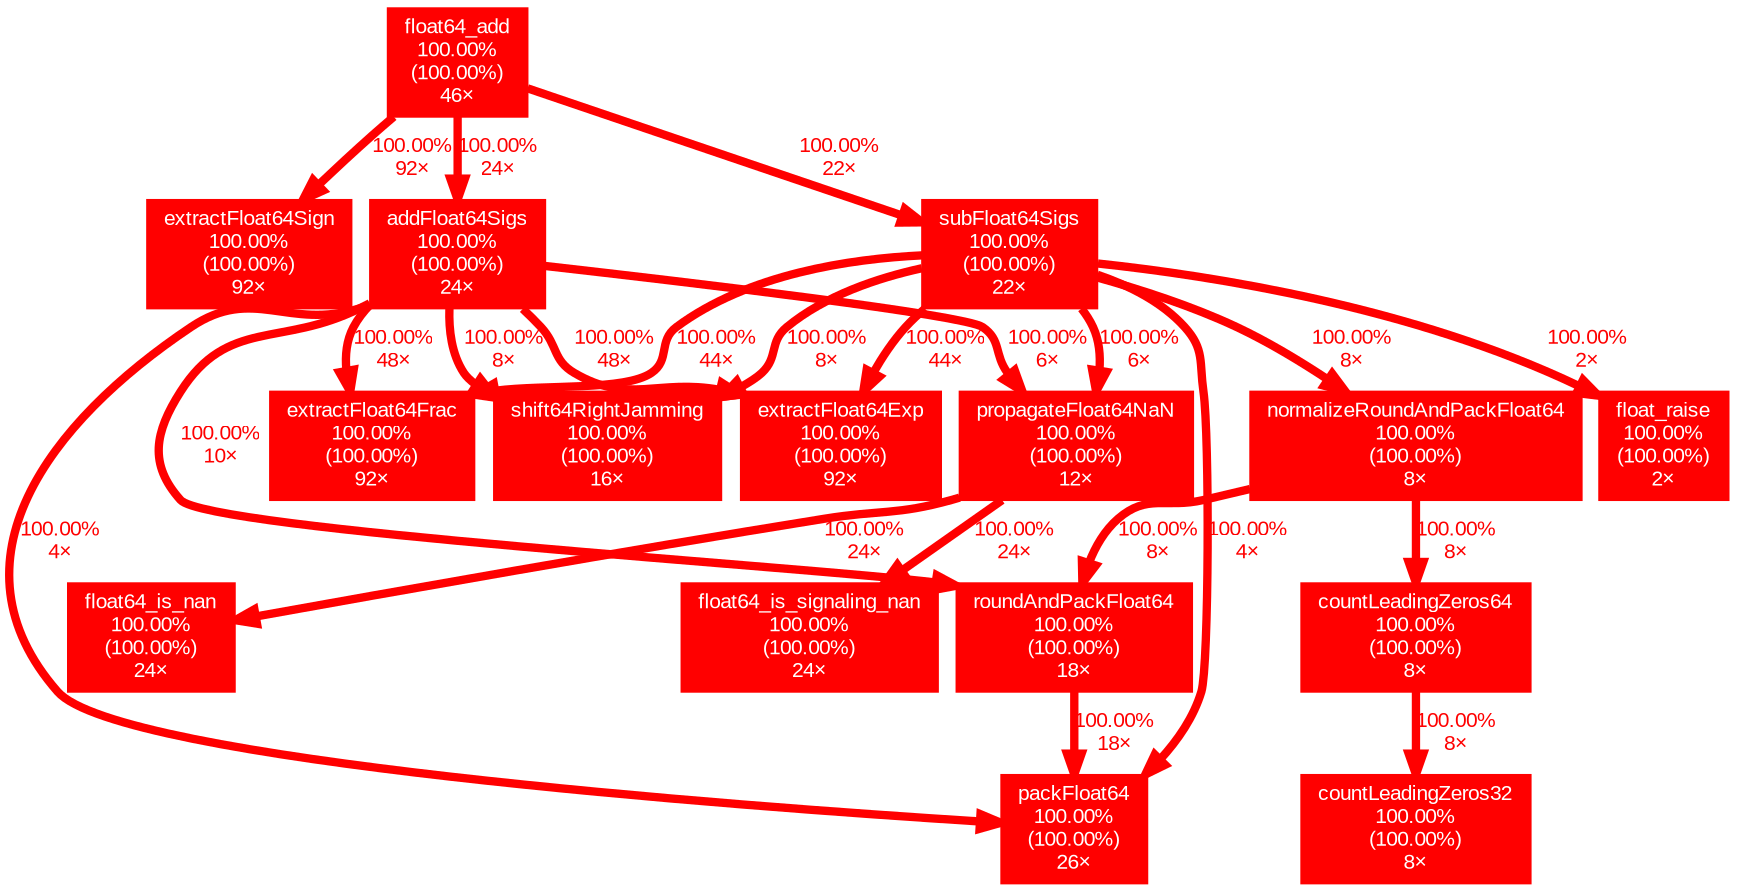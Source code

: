 digraph {
	graph [fontname=Arial, nodesep=0.125, ranksep=0.25];
	node [fontcolor=white, fontname=Arial, height=0, shape=box, style=filled, width=0];
	edge [fontname=Arial];
	1 [color="#ff0000", fontcolor="#ffffff", fontsize="10.00", label="extractFloat64Exp\n100.00%\n(100.00%)\n92×"];
	2 [color="#ff0000", fontcolor="#ffffff", fontsize="10.00", label="extractFloat64Frac\n100.00%\n(100.00%)\n92×"];
	3 [color="#ff0000", fontcolor="#ffffff", fontsize="10.00", label="extractFloat64Sign\n100.00%\n(100.00%)\n92×"];
	4 [color="#ff0000", fontcolor="#ffffff", fontsize="10.00", label="float64_add\n100.00%\n(100.00%)\n46×"];
	4 -> 3 [arrowsize="1.00", color="#ff0000", fontcolor="#ff0000", fontsize="10.00", label="100.00%\n92×", labeldistance="4.00", penwidth="4.00"];
	4 -> 6 [arrowsize="1.00", color="#ff0000", fontcolor="#ff0000", fontsize="10.00", label="100.00%\n24×", labeldistance="4.00", penwidth="4.00"];
	4 -> 9 [arrowsize="1.00", color="#ff0000", fontcolor="#ff0000", fontsize="10.00", label="100.00%\n22×", labeldistance="4.00", penwidth="4.00"];
	5 [color="#ff0000", fontcolor="#ffffff", fontsize="10.00", label="packFloat64\n100.00%\n(100.00%)\n26×"];
	6 [color="#ff0000", fontcolor="#ffffff", fontsize="10.00", label="addFloat64Sigs\n100.00%\n(100.00%)\n24×"];
	6 -> 1 [arrowsize="1.00", color="#ff0000", fontcolor="#ff0000", fontsize="10.00", label="100.00%\n48×", labeldistance="4.00", penwidth="4.00"];
	6 -> 2 [arrowsize="1.00", color="#ff0000", fontcolor="#ff0000", fontsize="10.00", label="100.00%\n48×", labeldistance="4.00", penwidth="4.00"];
	6 -> 5 [arrowsize="1.00", color="#ff0000", fontcolor="#ff0000", fontsize="10.00", label="100.00%\n4×", labeldistance="4.00", penwidth="4.00"];
	6 -> 10 [arrowsize="1.00", color="#ff0000", fontcolor="#ff0000", fontsize="10.00", label="100.00%\n10×", labeldistance="4.00", penwidth="4.00"];
	6 -> 11 [arrowsize="1.00", color="#ff0000", fontcolor="#ff0000", fontsize="10.00", label="100.00%\n8×", labeldistance="4.00", penwidth="4.00"];
	6 -> 12 [arrowsize="1.00", color="#ff0000", fontcolor="#ff0000", fontsize="10.00", label="100.00%\n6×", labeldistance="4.00", penwidth="4.00"];
	7 [color="#ff0000", fontcolor="#ffffff", fontsize="10.00", label="float64_is_nan\n100.00%\n(100.00%)\n24×"];
	8 [color="#ff0000", fontcolor="#ffffff", fontsize="10.00", label="float64_is_signaling_nan\n100.00%\n(100.00%)\n24×"];
	9 [color="#ff0000", fontcolor="#ffffff", fontsize="10.00", label="subFloat64Sigs\n100.00%\n(100.00%)\n22×"];
	9 -> 1 [arrowsize="1.00", color="#ff0000", fontcolor="#ff0000", fontsize="10.00", label="100.00%\n44×", labeldistance="4.00", penwidth="4.00"];
	9 -> 2 [arrowsize="1.00", color="#ff0000", fontcolor="#ff0000", fontsize="10.00", label="100.00%\n44×", labeldistance="4.00", penwidth="4.00"];
	9 -> 5 [arrowsize="1.00", color="#ff0000", fontcolor="#ff0000", fontsize="10.00", label="100.00%\n4×", labeldistance="4.00", penwidth="4.00"];
	9 -> 11 [arrowsize="1.00", color="#ff0000", fontcolor="#ff0000", fontsize="10.00", label="100.00%\n8×", labeldistance="4.00", penwidth="4.00"];
	9 -> 12 [arrowsize="1.00", color="#ff0000", fontcolor="#ff0000", fontsize="10.00", label="100.00%\n6×", labeldistance="4.00", penwidth="4.00"];
	9 -> 15 [arrowsize="1.00", color="#ff0000", fontcolor="#ff0000", fontsize="10.00", label="100.00%\n8×", labeldistance="4.00", penwidth="4.00"];
	9 -> 16 [arrowsize="1.00", color="#ff0000", fontcolor="#ff0000", fontsize="10.00", label="100.00%\n2×", labeldistance="4.00", penwidth="4.00"];
	10 [color="#ff0000", fontcolor="#ffffff", fontsize="10.00", label="roundAndPackFloat64\n100.00%\n(100.00%)\n18×"];
	10 -> 5 [arrowsize="1.00", color="#ff0000", fontcolor="#ff0000", fontsize="10.00", label="100.00%\n18×", labeldistance="4.00", penwidth="4.00"];
	11 [color="#ff0000", fontcolor="#ffffff", fontsize="10.00", label="shift64RightJamming\n100.00%\n(100.00%)\n16×"];
	12 [color="#ff0000", fontcolor="#ffffff", fontsize="10.00", label="propagateFloat64NaN\n100.00%\n(100.00%)\n12×"];
	12 -> 7 [arrowsize="1.00", color="#ff0000", fontcolor="#ff0000", fontsize="10.00", label="100.00%\n24×", labeldistance="4.00", penwidth="4.00"];
	12 -> 8 [arrowsize="1.00", color="#ff0000", fontcolor="#ff0000", fontsize="10.00", label="100.00%\n24×", labeldistance="4.00", penwidth="4.00"];
	13 [color="#ff0000", fontcolor="#ffffff", fontsize="10.00", label="countLeadingZeros32\n100.00%\n(100.00%)\n8×"];
	14 [color="#ff0000", fontcolor="#ffffff", fontsize="10.00", label="countLeadingZeros64\n100.00%\n(100.00%)\n8×"];
	14 -> 13 [arrowsize="1.00", color="#ff0000", fontcolor="#ff0000", fontsize="10.00", label="100.00%\n8×", labeldistance="4.00", penwidth="4.00"];
	15 [color="#ff0000", fontcolor="#ffffff", fontsize="10.00", label="normalizeRoundAndPackFloat64\n100.00%\n(100.00%)\n8×"];
	15 -> 10 [arrowsize="1.00", color="#ff0000", fontcolor="#ff0000", fontsize="10.00", label="100.00%\n8×", labeldistance="4.00", penwidth="4.00"];
	15 -> 14 [arrowsize="1.00", color="#ff0000", fontcolor="#ff0000", fontsize="10.00", label="100.00%\n8×", labeldistance="4.00", penwidth="4.00"];
	16 [color="#ff0000", fontcolor="#ffffff", fontsize="10.00", label="float_raise\n100.00%\n(100.00%)\n2×"];
}
